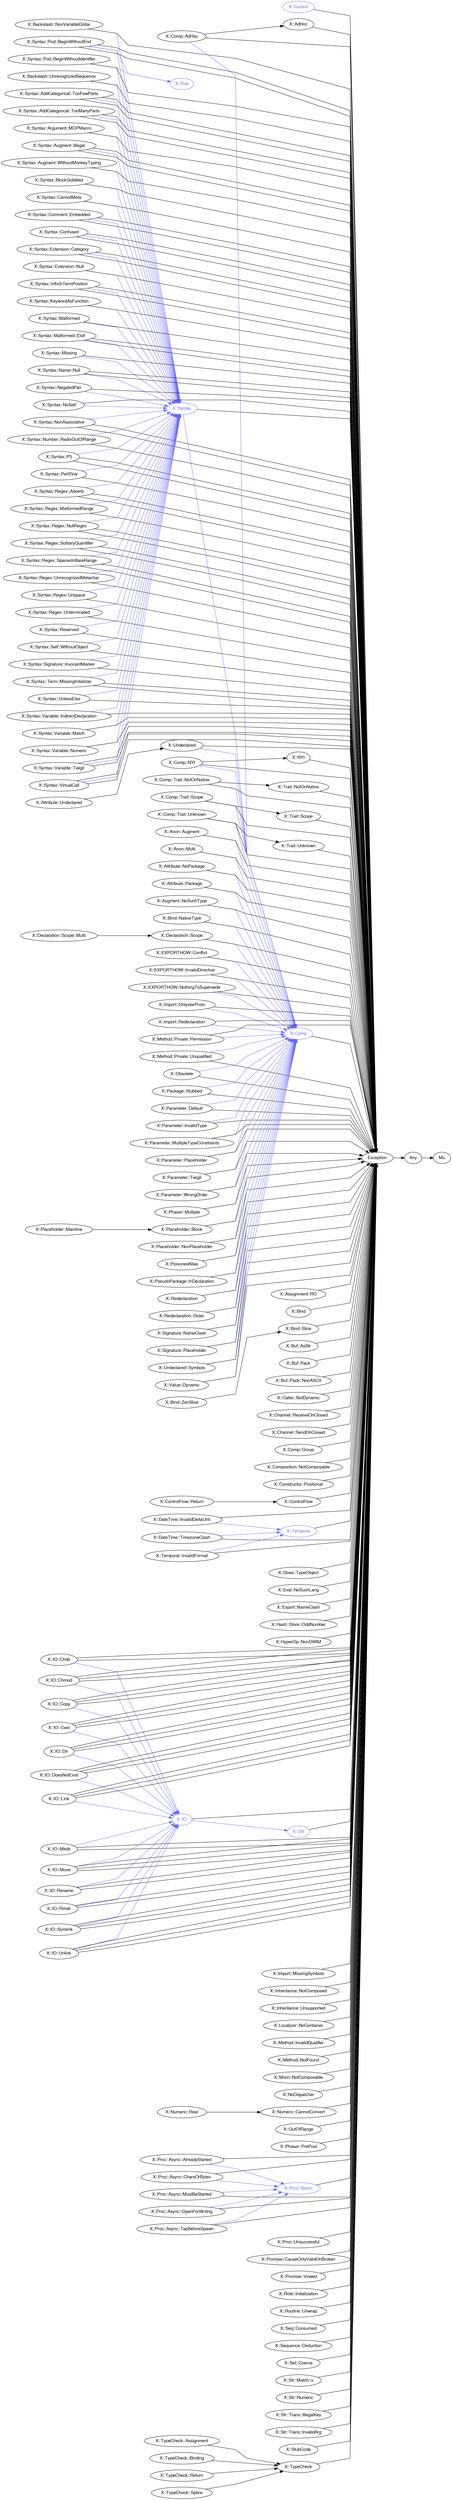 digraph "perl6-type-graph" {
    rankdir=LR;
    splines=polyline;
    overlap=false; 
    // Types
    "X::Control" [color="#6666FF", fontcolor="#6666FF", href="/type/X::Control", fontname="FreeSans"];
    "X::AdHoc" [color="#000000", fontcolor="#000000", href="/type/X::AdHoc", fontname="FreeSans"];
    "X::Comp" [color="#6666FF", fontcolor="#6666FF", href="/type/X::Comp", fontname="FreeSans"];
    "X::Anon::Augment" [color="#000000", fontcolor="#000000", href="/type/X::Anon::Augment", fontname="FreeSans"];
    "X::Anon::Multi" [color="#000000", fontcolor="#000000", href="/type/X::Anon::Multi", fontname="FreeSans"];
    "X::Assignment::RO" [color="#000000", fontcolor="#000000", href="/type/X::Assignment::RO", fontname="FreeSans"];
    "X::Attribute::NoPackage" [color="#000000", fontcolor="#000000", href="/type/X::Attribute::NoPackage", fontname="FreeSans"];
    "X::Attribute::Package" [color="#000000", fontcolor="#000000", href="/type/X::Attribute::Package", fontname="FreeSans"];
    "X::Undeclared" [color="#000000", fontcolor="#000000", href="/type/X::Undeclared", fontname="FreeSans"];
    "X::Attribute::Undeclared" [color="#000000", fontcolor="#000000", href="/type/X::Attribute::Undeclared", fontname="FreeSans"];
    "X::Augment::NoSuchType" [color="#000000", fontcolor="#000000", href="/type/X::Augment::NoSuchType", fontname="FreeSans"];
    "X::Syntax" [color="#6666FF", fontcolor="#6666FF", href="/type/X::Syntax", fontname="FreeSans"];
    "X::Backslash::NonVariableDollar" [color="#000000", fontcolor="#000000", href="/type/X::Backslash::NonVariableDollar", fontname="FreeSans"];
    "X::Backslash::UnrecognizedSequence" [color="#000000", fontcolor="#000000", href="/type/X::Backslash::UnrecognizedSequence", fontname="FreeSans"];
    "X::Bind" [color="#000000", fontcolor="#000000", href="/type/X::Bind", fontname="FreeSans"];
    "X::Bind::NativeType" [color="#000000", fontcolor="#000000", href="/type/X::Bind::NativeType", fontname="FreeSans"];
    "X::Bind::Slice" [color="#000000", fontcolor="#000000", href="/type/X::Bind::Slice", fontname="FreeSans"];
    "X::Bind::ZenSlice" [color="#000000", fontcolor="#000000", href="/type/X::Bind::ZenSlice", fontname="FreeSans"];
    "X::Buf::AsStr" [color="#000000", fontcolor="#000000", href="/type/X::Buf::AsStr", fontname="FreeSans"];
    "X::Buf::Pack" [color="#000000", fontcolor="#000000", href="/type/X::Buf::Pack", fontname="FreeSans"];
    "X::Buf::Pack::NonASCII" [color="#000000", fontcolor="#000000", href="/type/X::Buf::Pack::NonASCII", fontname="FreeSans"];
    "X::Caller::NotDynamic" [color="#000000", fontcolor="#000000", href="/type/X::Caller::NotDynamic", fontname="FreeSans"];
    "X::Channel::ReceiveOnClosed" [color="#000000", fontcolor="#000000", href="/type/X::Channel::ReceiveOnClosed", fontname="FreeSans"];
    "X::Channel::SendOnClosed" [color="#000000", fontcolor="#000000", href="/type/X::Channel::SendOnClosed", fontname="FreeSans"];
    "X::Comp::AdHoc" [color="#000000", fontcolor="#000000", href="/type/X::Comp::AdHoc", fontname="FreeSans"];
    "X::Comp::Group" [color="#000000", fontcolor="#000000", href="/type/X::Comp::Group", fontname="FreeSans"];
    "X::NYI" [color="#000000", fontcolor="#000000", href="/type/X::NYI", fontname="FreeSans"];
    "X::Comp::NYI" [color="#000000", fontcolor="#000000", href="/type/X::Comp::NYI", fontname="FreeSans"];
    "X::Trait::NotOnNative" [color="#000000", fontcolor="#000000", href="/type/X::Trait::NotOnNative", fontname="FreeSans"];
    "X::Comp::Trait::NotOnNative" [color="#000000", fontcolor="#000000", href="/type/X::Comp::Trait::NotOnNative", fontname="FreeSans"];
    "X::Trait::Scope" [color="#000000", fontcolor="#000000", href="/type/X::Trait::Scope", fontname="FreeSans"];
    "X::Comp::Trait::Scope" [color="#000000", fontcolor="#000000", href="/type/X::Comp::Trait::Scope", fontname="FreeSans"];
    "X::Trait::Unknown" [color="#000000", fontcolor="#000000", href="/type/X::Trait::Unknown", fontname="FreeSans"];
    "X::Comp::Trait::Unknown" [color="#000000", fontcolor="#000000", href="/type/X::Comp::Trait::Unknown", fontname="FreeSans"];
    "X::Composition::NotComposable" [color="#000000", fontcolor="#000000", href="/type/X::Composition::NotComposable", fontname="FreeSans"];
    "X::Constructor::Positional" [color="#000000", fontcolor="#000000", href="/type/X::Constructor::Positional", fontname="FreeSans"];
    "X::ControlFlow" [color="#000000", fontcolor="#000000", href="/type/X::ControlFlow", fontname="FreeSans"];
    "X::ControlFlow::Return" [color="#000000", fontcolor="#000000", href="/type/X::ControlFlow::Return", fontname="FreeSans"];
    "X::Temporal" [color="#6666FF", fontcolor="#6666FF", href="/type/X::Temporal", fontname="FreeSans"];
    "X::DateTime::InvalidDeltaUnit" [color="#000000", fontcolor="#000000", href="/type/X::DateTime::InvalidDeltaUnit", fontname="FreeSans"];
    "X::DateTime::TimezoneClash" [color="#000000", fontcolor="#000000", href="/type/X::DateTime::TimezoneClash", fontname="FreeSans"];
    "X::Declaration::Scope" [color="#000000", fontcolor="#000000", href="/type/X::Declaration::Scope", fontname="FreeSans"];
    "X::Declaration::Scope::Multi" [color="#000000", fontcolor="#000000", href="/type/X::Declaration::Scope::Multi", fontname="FreeSans"];
    "X::Does::TypeObject" [color="#000000", fontcolor="#000000", href="/type/X::Does::TypeObject", fontname="FreeSans"];
    "X::EXPORTHOW::Conflict" [color="#000000", fontcolor="#000000", href="/type/X::EXPORTHOW::Conflict", fontname="FreeSans"];
    "X::EXPORTHOW::InvalidDirective" [color="#000000", fontcolor="#000000", href="/type/X::EXPORTHOW::InvalidDirective", fontname="FreeSans"];
    "X::EXPORTHOW::NothingToSupersede" [color="#000000", fontcolor="#000000", href="/type/X::EXPORTHOW::NothingToSupersede", fontname="FreeSans"];
    "X::Eval::NoSuchLang" [color="#000000", fontcolor="#000000", href="/type/X::Eval::NoSuchLang", fontname="FreeSans"];
    "X::Export::NameClash" [color="#000000", fontcolor="#000000", href="/type/X::Export::NameClash", fontname="FreeSans"];
    "X::Hash::Store::OddNumber" [color="#000000", fontcolor="#000000", href="/type/X::Hash::Store::OddNumber", fontname="FreeSans"];
    "X::HyperOp::NonDWIM" [color="#000000", fontcolor="#000000", href="/type/X::HyperOp::NonDWIM", fontname="FreeSans"];
    "X::OS" [color="#6666FF", fontcolor="#6666FF", href="/type/X::OS", fontname="FreeSans"];
    "X::IO" [color="#6666FF", fontcolor="#6666FF", href="/type/X::IO", fontname="FreeSans"];
    "X::IO::Chdir" [color="#000000", fontcolor="#000000", href="/type/X::IO::Chdir", fontname="FreeSans"];
    "X::IO::Chmod" [color="#000000", fontcolor="#000000", href="/type/X::IO::Chmod", fontname="FreeSans"];
    "X::IO::Copy" [color="#000000", fontcolor="#000000", href="/type/X::IO::Copy", fontname="FreeSans"];
    "X::IO::Cwd" [color="#000000", fontcolor="#000000", href="/type/X::IO::Cwd", fontname="FreeSans"];
    "X::IO::Dir" [color="#000000", fontcolor="#000000", href="/type/X::IO::Dir", fontname="FreeSans"];
    "X::IO::DoesNotExist" [color="#000000", fontcolor="#000000", href="/type/X::IO::DoesNotExist", fontname="FreeSans"];
    "X::IO::Link" [color="#000000", fontcolor="#000000", href="/type/X::IO::Link", fontname="FreeSans"];
    "X::IO::Mkdir" [color="#000000", fontcolor="#000000", href="/type/X::IO::Mkdir", fontname="FreeSans"];
    "X::IO::Move" [color="#000000", fontcolor="#000000", href="/type/X::IO::Move", fontname="FreeSans"];
    "X::IO::Rename" [color="#000000", fontcolor="#000000", href="/type/X::IO::Rename", fontname="FreeSans"];
    "X::IO::Rmdir" [color="#000000", fontcolor="#000000", href="/type/X::IO::Rmdir", fontname="FreeSans"];
    "X::IO::Symlink" [color="#000000", fontcolor="#000000", href="/type/X::IO::Symlink", fontname="FreeSans"];
    "X::IO::Unlink" [color="#000000", fontcolor="#000000", href="/type/X::IO::Unlink", fontname="FreeSans"];
    "X::Import::MissingSymbols" [color="#000000", fontcolor="#000000", href="/type/X::Import::MissingSymbols", fontname="FreeSans"];
    "X::Import::OnlystarProto" [color="#000000", fontcolor="#000000", href="/type/X::Import::OnlystarProto", fontname="FreeSans"];
    "X::Import::Redeclaration" [color="#000000", fontcolor="#000000", href="/type/X::Import::Redeclaration", fontname="FreeSans"];
    "X::Inheritance::NotComposed" [color="#000000", fontcolor="#000000", href="/type/X::Inheritance::NotComposed", fontname="FreeSans"];
    "X::Inheritance::Unsupported" [color="#000000", fontcolor="#000000", href="/type/X::Inheritance::Unsupported", fontname="FreeSans"];
    "X::Localizer::NoContainer" [color="#000000", fontcolor="#000000", href="/type/X::Localizer::NoContainer", fontname="FreeSans"];
    "X::Method::InvalidQualifier" [color="#000000", fontcolor="#000000", href="/type/X::Method::InvalidQualifier", fontname="FreeSans"];
    "X::Method::NotFound" [color="#000000", fontcolor="#000000", href="/type/X::Method::NotFound", fontname="FreeSans"];
    "X::Method::Private::Permission" [color="#000000", fontcolor="#000000", href="/type/X::Method::Private::Permission", fontname="FreeSans"];
    "X::Method::Private::Unqualified" [color="#000000", fontcolor="#000000", href="/type/X::Method::Private::Unqualified", fontname="FreeSans"];
    "X::Mixin::NotComposable" [color="#000000", fontcolor="#000000", href="/type/X::Mixin::NotComposable", fontname="FreeSans"];
    "X::NoDispatcher" [color="#000000", fontcolor="#000000", href="/type/X::NoDispatcher", fontname="FreeSans"];
    "X::Numeric::CannotConvert" [color="#000000", fontcolor="#000000", href="/type/X::Numeric::CannotConvert", fontname="FreeSans"];
    "X::Numeric::Real" [color="#000000", fontcolor="#000000", href="/type/X::Numeric::Real", fontname="FreeSans"];
    "X::Obsolete" [color="#000000", fontcolor="#000000", href="/type/X::Obsolete", fontname="FreeSans"];
    "X::OutOfRange" [color="#000000", fontcolor="#000000", href="/type/X::OutOfRange", fontname="FreeSans"];
    "X::Package::Stubbed" [color="#000000", fontcolor="#000000", href="/type/X::Package::Stubbed", fontname="FreeSans"];
    "X::Parameter::Default" [color="#000000", fontcolor="#000000", href="/type/X::Parameter::Default", fontname="FreeSans"];
    "X::Parameter::InvalidType" [color="#000000", fontcolor="#000000", href="/type/X::Parameter::InvalidType", fontname="FreeSans"];
    "X::Parameter::MultipleTypeConstraints" [color="#000000", fontcolor="#000000", href="/type/X::Parameter::MultipleTypeConstraints", fontname="FreeSans"];
    "X::Parameter::Placeholder" [color="#000000", fontcolor="#000000", href="/type/X::Parameter::Placeholder", fontname="FreeSans"];
    "X::Parameter::Twigil" [color="#000000", fontcolor="#000000", href="/type/X::Parameter::Twigil", fontname="FreeSans"];
    "X::Parameter::WrongOrder" [color="#000000", fontcolor="#000000", href="/type/X::Parameter::WrongOrder", fontname="FreeSans"];
    "X::Phaser::Multiple" [color="#000000", fontcolor="#000000", href="/type/X::Phaser::Multiple", fontname="FreeSans"];
    "X::Phaser::PrePost" [color="#000000", fontcolor="#000000", href="/type/X::Phaser::PrePost", fontname="FreeSans"];
    "X::Placeholder::Block" [color="#000000", fontcolor="#000000", href="/type/X::Placeholder::Block", fontname="FreeSans"];
    "X::Placeholder::Mainline" [color="#000000", fontcolor="#000000", href="/type/X::Placeholder::Mainline", fontname="FreeSans"];
    "X::Placeholder::NonPlaceholder" [color="#000000", fontcolor="#000000", href="/type/X::Placeholder::NonPlaceholder", fontname="FreeSans"];
    "X::Pod" [color="#6666FF", fontcolor="#6666FF", href="/type/X::Pod", fontname="FreeSans"];
    "X::PoisonedAlias" [color="#000000", fontcolor="#000000", href="/type/X::PoisonedAlias", fontname="FreeSans"];
    "X::Proc::Async" [color="#6666FF", fontcolor="#6666FF", href="/type/X::Proc::Async", fontname="FreeSans"];
    "X::Proc::Async::AlreadyStarted" [color="#000000", fontcolor="#000000", href="/type/X::Proc::Async::AlreadyStarted", fontname="FreeSans"];
    "X::Proc::Async::CharsOrBytes" [color="#000000", fontcolor="#000000", href="/type/X::Proc::Async::CharsOrBytes", fontname="FreeSans"];
    "X::Proc::Async::MustBeStarted" [color="#000000", fontcolor="#000000", href="/type/X::Proc::Async::MustBeStarted", fontname="FreeSans"];
    "X::Proc::Async::OpenForWriting" [color="#000000", fontcolor="#000000", href="/type/X::Proc::Async::OpenForWriting", fontname="FreeSans"];
    "X::Proc::Async::TapBeforeSpawn" [color="#000000", fontcolor="#000000", href="/type/X::Proc::Async::TapBeforeSpawn", fontname="FreeSans"];
    "X::Proc::Unsuccessful" [color="#000000", fontcolor="#000000", href="/type/X::Proc::Unsuccessful", fontname="FreeSans"];
    "X::Promise::CauseOnlyValidOnBroken" [color="#000000", fontcolor="#000000", href="/type/X::Promise::CauseOnlyValidOnBroken", fontname="FreeSans"];
    "X::Promise::Vowed" [color="#000000", fontcolor="#000000", href="/type/X::Promise::Vowed", fontname="FreeSans"];
    "X::PseudoPackage::InDeclaration" [color="#000000", fontcolor="#000000", href="/type/X::PseudoPackage::InDeclaration", fontname="FreeSans"];
    "X::Redeclaration" [color="#000000", fontcolor="#000000", href="/type/X::Redeclaration", fontname="FreeSans"];
    "X::Redeclaration::Outer" [color="#000000", fontcolor="#000000", href="/type/X::Redeclaration::Outer", fontname="FreeSans"];
    "X::Role::Initialization" [color="#000000", fontcolor="#000000", href="/type/X::Role::Initialization", fontname="FreeSans"];
    "X::Routine::Unwrap" [color="#000000", fontcolor="#000000", href="/type/X::Routine::Unwrap", fontname="FreeSans"];
    "X::Seq::Consumed" [color="#000000", fontcolor="#000000", href="/type/X::Seq::Consumed", fontname="FreeSans"];
    "X::Sequence::Deduction" [color="#000000", fontcolor="#000000", href="/type/X::Sequence::Deduction", fontname="FreeSans"];
    "X::Set::Coerce" [color="#000000", fontcolor="#000000", href="/type/X::Set::Coerce", fontname="FreeSans"];
    "X::Signature::NameClash" [color="#000000", fontcolor="#000000", href="/type/X::Signature::NameClash", fontname="FreeSans"];
    "X::Signature::Placeholder" [color="#000000", fontcolor="#000000", href="/type/X::Signature::Placeholder", fontname="FreeSans"];
    "X::Str::Match::x" [color="#000000", fontcolor="#000000", href="/type/X::Str::Match::x", fontname="FreeSans"];
    "X::Str::Numeric" [color="#000000", fontcolor="#000000", href="/type/X::Str::Numeric", fontname="FreeSans"];
    "X::Str::Trans::IllegalKey" [color="#000000", fontcolor="#000000", href="/type/X::Str::Trans::IllegalKey", fontname="FreeSans"];
    "X::Str::Trans::InvalidArg" [color="#000000", fontcolor="#000000", href="/type/X::Str::Trans::InvalidArg", fontname="FreeSans"];
    "X::StubCode" [color="#000000", fontcolor="#000000", href="/type/X::StubCode", fontname="FreeSans"];
    "X::Syntax::AddCategorical::TooFewParts" [color="#000000", fontcolor="#000000", href="/type/X::Syntax::AddCategorical::TooFewParts", fontname="FreeSans"];
    "X::Syntax::AddCategorical::TooManyParts" [color="#000000", fontcolor="#000000", href="/type/X::Syntax::AddCategorical::TooManyParts", fontname="FreeSans"];
    "X::Syntax::Argument::MOPMacro" [color="#000000", fontcolor="#000000", href="/type/X::Syntax::Argument::MOPMacro", fontname="FreeSans"];
    "X::Syntax::Augment::Illegal" [color="#000000", fontcolor="#000000", href="/type/X::Syntax::Augment::Illegal", fontname="FreeSans"];
    "X::Syntax::Augment::WithoutMonkeyTyping" [color="#000000", fontcolor="#000000", href="/type/X::Syntax::Augment::WithoutMonkeyTyping", fontname="FreeSans"];
    "X::Syntax::BlockGobbled" [color="#000000", fontcolor="#000000", href="/type/X::Syntax::BlockGobbled", fontname="FreeSans"];
    "X::Syntax::CannotMeta" [color="#000000", fontcolor="#000000", href="/type/X::Syntax::CannotMeta", fontname="FreeSans"];
    "X::Syntax::Comment::Embedded" [color="#000000", fontcolor="#000000", href="/type/X::Syntax::Comment::Embedded", fontname="FreeSans"];
    "X::Syntax::Confused" [color="#000000", fontcolor="#000000", href="/type/X::Syntax::Confused", fontname="FreeSans"];
    "X::Syntax::Extension::Category" [color="#000000", fontcolor="#000000", href="/type/X::Syntax::Extension::Category", fontname="FreeSans"];
    "X::Syntax::Extension::Null" [color="#000000", fontcolor="#000000", href="/type/X::Syntax::Extension::Null", fontname="FreeSans"];
    "X::Syntax::InfixInTermPosition" [color="#000000", fontcolor="#000000", href="/type/X::Syntax::InfixInTermPosition", fontname="FreeSans"];
    "X::Syntax::KeywordAsFunction" [color="#000000", fontcolor="#000000", href="/type/X::Syntax::KeywordAsFunction", fontname="FreeSans"];
    "X::Syntax::Malformed" [color="#000000", fontcolor="#000000", href="/type/X::Syntax::Malformed", fontname="FreeSans"];
    "X::Syntax::Malformed::Elsif" [color="#000000", fontcolor="#000000", href="/type/X::Syntax::Malformed::Elsif", fontname="FreeSans"];
    "X::Syntax::Missing" [color="#000000", fontcolor="#000000", href="/type/X::Syntax::Missing", fontname="FreeSans"];
    "X::Syntax::Name::Null" [color="#000000", fontcolor="#000000", href="/type/X::Syntax::Name::Null", fontname="FreeSans"];
    "X::Syntax::NegatedPair" [color="#000000", fontcolor="#000000", href="/type/X::Syntax::NegatedPair", fontname="FreeSans"];
    "X::Syntax::NoSelf" [color="#000000", fontcolor="#000000", href="/type/X::Syntax::NoSelf", fontname="FreeSans"];
    "X::Syntax::NonAssociative" [color="#000000", fontcolor="#000000", href="/type/X::Syntax::NonAssociative", fontname="FreeSans"];
    "X::Syntax::Number::RadixOutOfRange" [color="#000000", fontcolor="#000000", href="/type/X::Syntax::Number::RadixOutOfRange", fontname="FreeSans"];
    "X::Syntax::P5" [color="#000000", fontcolor="#000000", href="/type/X::Syntax::P5", fontname="FreeSans"];
    "X::Syntax::Perl5Var" [color="#000000", fontcolor="#000000", href="/type/X::Syntax::Perl5Var", fontname="FreeSans"];
    "X::Syntax::Pod::BeginWithoutEnd" [color="#000000", fontcolor="#000000", href="/type/X::Syntax::Pod::BeginWithoutEnd", fontname="FreeSans"];
    "X::Syntax::Pod::BeginWithoutIdentifier" [color="#000000", fontcolor="#000000", href="/type/X::Syntax::Pod::BeginWithoutIdentifier", fontname="FreeSans"];
    "X::Syntax::Regex::Adverb" [color="#000000", fontcolor="#000000", href="/type/X::Syntax::Regex::Adverb", fontname="FreeSans"];
    "X::Syntax::Regex::MalformedRange" [color="#000000", fontcolor="#000000", href="/type/X::Syntax::Regex::MalformedRange", fontname="FreeSans"];
    "X::Syntax::Regex::NullRegex" [color="#000000", fontcolor="#000000", href="/type/X::Syntax::Regex::NullRegex", fontname="FreeSans"];
    "X::Syntax::Regex::SolitaryQuantifier" [color="#000000", fontcolor="#000000", href="/type/X::Syntax::Regex::SolitaryQuantifier", fontname="FreeSans"];
    "X::Syntax::Regex::SpacesInBareRange" [color="#000000", fontcolor="#000000", href="/type/X::Syntax::Regex::SpacesInBareRange", fontname="FreeSans"];
    "X::Syntax::Regex::UnrecognizedMetachar" [color="#000000", fontcolor="#000000", href="/type/X::Syntax::Regex::UnrecognizedMetachar", fontname="FreeSans"];
    "X::Syntax::Regex::Unspace" [color="#000000", fontcolor="#000000", href="/type/X::Syntax::Regex::Unspace", fontname="FreeSans"];
    "X::Syntax::Regex::Unterminated" [color="#000000", fontcolor="#000000", href="/type/X::Syntax::Regex::Unterminated", fontname="FreeSans"];
    "X::Syntax::Reserved" [color="#000000", fontcolor="#000000", href="/type/X::Syntax::Reserved", fontname="FreeSans"];
    "X::Syntax::Self::WithoutObject" [color="#000000", fontcolor="#000000", href="/type/X::Syntax::Self::WithoutObject", fontname="FreeSans"];
    "X::Syntax::Signature::InvocantMarker" [color="#000000", fontcolor="#000000", href="/type/X::Syntax::Signature::InvocantMarker", fontname="FreeSans"];
    "X::Syntax::Term::MissingInitializer" [color="#000000", fontcolor="#000000", href="/type/X::Syntax::Term::MissingInitializer", fontname="FreeSans"];
    "X::Syntax::UnlessElse" [color="#000000", fontcolor="#000000", href="/type/X::Syntax::UnlessElse", fontname="FreeSans"];
    "X::Syntax::Variable::IndirectDeclaration" [color="#000000", fontcolor="#000000", href="/type/X::Syntax::Variable::IndirectDeclaration", fontname="FreeSans"];
    "X::Syntax::Variable::Match" [color="#000000", fontcolor="#000000", href="/type/X::Syntax::Variable::Match", fontname="FreeSans"];
    "X::Syntax::Variable::Numeric" [color="#000000", fontcolor="#000000", href="/type/X::Syntax::Variable::Numeric", fontname="FreeSans"];
    "X::Syntax::Variable::Twigil" [color="#000000", fontcolor="#000000", href="/type/X::Syntax::Variable::Twigil", fontname="FreeSans"];
    "X::Syntax::VirtualCall" [color="#000000", fontcolor="#000000", href="/type/X::Syntax::VirtualCall", fontname="FreeSans"];
    "X::Temporal::InvalidFormat" [color="#000000", fontcolor="#000000", href="/type/X::Temporal::InvalidFormat", fontname="FreeSans"];
    "X::TypeCheck" [color="#000000", fontcolor="#000000", href="/type/X::TypeCheck", fontname="FreeSans"];
    "X::TypeCheck::Assignment" [color="#000000", fontcolor="#000000", href="/type/X::TypeCheck::Assignment", fontname="FreeSans"];
    "X::TypeCheck::Binding" [color="#000000", fontcolor="#000000", href="/type/X::TypeCheck::Binding", fontname="FreeSans"];
    "X::TypeCheck::Return" [color="#000000", fontcolor="#000000", href="/type/X::TypeCheck::Return", fontname="FreeSans"];
    "X::TypeCheck::Splice" [color="#000000", fontcolor="#000000", href="/type/X::TypeCheck::Splice", fontname="FreeSans"];
    "X::Undeclared::Symbols" [color="#000000", fontcolor="#000000", href="/type/X::Undeclared::Symbols", fontname="FreeSans"];
    "X::Value::Dynamic" [color="#000000", fontcolor="#000000", href="/type/X::Value::Dynamic", fontname="FreeSans"];
    "Exception" [color="#000000", fontcolor="#000000", href="/type/Exception", fontname="FreeSans"];
    "Any" [color="#000000", fontcolor="#000000", href="/type/Any", fontname="FreeSans"];
    "Mu" [color="#000000", fontcolor="#000000", href="/type/Mu", fontname="FreeSans"];

    // Superclasses
    "X::Control" -> "Exception" [color="#000000"];
    "X::AdHoc" -> "Exception" [color="#000000"];
    "X::Comp" -> "Exception" [color="#000000"];
    "X::Anon::Augment" -> "Exception" [color="#000000"];
    "X::Anon::Multi" -> "Exception" [color="#000000"];
    "X::Assignment::RO" -> "Exception" [color="#000000"];
    "X::Attribute::NoPackage" -> "Exception" [color="#000000"];
    "X::Attribute::Package" -> "Exception" [color="#000000"];
    "X::Undeclared" -> "Exception" [color="#000000"];
    "X::Attribute::Undeclared" -> "X::Undeclared" [color="#000000"];
    "X::Augment::NoSuchType" -> "Exception" [color="#000000"];
    "X::Syntax" -> "Exception" [color="#000000"];
    "X::Backslash::NonVariableDollar" -> "Exception" [color="#000000"];
    "X::Backslash::UnrecognizedSequence" -> "Exception" [color="#000000"];
    "X::Bind" -> "Exception" [color="#000000"];
    "X::Bind::NativeType" -> "Exception" [color="#000000"];
    "X::Bind::Slice" -> "Exception" [color="#000000"];
    "X::Bind::ZenSlice" -> "X::Bind::Slice" [color="#000000"];
    "X::Buf::AsStr" -> "Exception" [color="#000000"];
    "X::Buf::Pack" -> "Exception" [color="#000000"];
    "X::Buf::Pack::NonASCII" -> "Exception" [color="#000000"];
    "X::Caller::NotDynamic" -> "Exception" [color="#000000"];
    "X::Channel::ReceiveOnClosed" -> "Exception" [color="#000000"];
    "X::Channel::SendOnClosed" -> "Exception" [color="#000000"];
    "X::Comp::AdHoc" -> "X::AdHoc" [color="#000000"];
    "X::Comp::AdHoc" -> "Exception" [color="#000000"];
    "X::Comp::Group" -> "Exception" [color="#000000"];
    "X::NYI" -> "Exception" [color="#000000"];
    "X::Comp::NYI" -> "X::NYI" [color="#000000"];
    "X::Comp::NYI" -> "Exception" [color="#000000"];
    "X::Trait::NotOnNative" -> "Exception" [color="#000000"];
    "X::Comp::Trait::NotOnNative" -> "X::Trait::NotOnNative" [color="#000000"];
    "X::Comp::Trait::NotOnNative" -> "Exception" [color="#000000"];
    "X::Trait::Scope" -> "Exception" [color="#000000"];
    "X::Comp::Trait::Scope" -> "X::Trait::Scope" [color="#000000"];
    "X::Comp::Trait::Scope" -> "Exception" [color="#000000"];
    "X::Trait::Unknown" -> "Exception" [color="#000000"];
    "X::Comp::Trait::Unknown" -> "X::Trait::Unknown" [color="#000000"];
    "X::Comp::Trait::Unknown" -> "Exception" [color="#000000"];
    "X::Composition::NotComposable" -> "Exception" [color="#000000"];
    "X::Constructor::Positional" -> "Exception" [color="#000000"];
    "X::ControlFlow" -> "Exception" [color="#000000"];
    "X::ControlFlow::Return" -> "X::ControlFlow" [color="#000000"];
    "X::Temporal" -> "Exception" [color="#000000"];
    "X::DateTime::InvalidDeltaUnit" -> "Exception" [color="#000000"];
    "X::DateTime::TimezoneClash" -> "Exception" [color="#000000"];
    "X::Declaration::Scope" -> "Exception" [color="#000000"];
    "X::Declaration::Scope::Multi" -> "X::Declaration::Scope" [color="#000000"];
    "X::Does::TypeObject" -> "Exception" [color="#000000"];
    "X::EXPORTHOW::Conflict" -> "Exception" [color="#000000"];
    "X::EXPORTHOW::InvalidDirective" -> "Exception" [color="#000000"];
    "X::EXPORTHOW::NothingToSupersede" -> "Exception" [color="#000000"];
    "X::Eval::NoSuchLang" -> "Exception" [color="#000000"];
    "X::Export::NameClash" -> "Exception" [color="#000000"];
    "X::Hash::Store::OddNumber" -> "Exception" [color="#000000"];
    "X::HyperOp::NonDWIM" -> "Exception" [color="#000000"];
    "X::OS" -> "Exception" [color="#000000"];
    "X::IO" -> "Exception" [color="#000000"];
    "X::IO::Chdir" -> "Exception" [color="#000000"];
    "X::IO::Chdir" -> "Exception" [color="#000000"];
    "X::IO::Chmod" -> "Exception" [color="#000000"];
    "X::IO::Chmod" -> "Exception" [color="#000000"];
    "X::IO::Chmod" -> "Exception" [color="#000000"];
    "X::IO::Copy" -> "Exception" [color="#000000"];
    "X::IO::Copy" -> "Exception" [color="#000000"];
    "X::IO::Copy" -> "Exception" [color="#000000"];
    "X::IO::Cwd" -> "Exception" [color="#000000"];
    "X::IO::Cwd" -> "Exception" [color="#000000"];
    "X::IO::Cwd" -> "Exception" [color="#000000"];
    "X::IO::Dir" -> "Exception" [color="#000000"];
    "X::IO::Dir" -> "Exception" [color="#000000"];
    "X::IO::Dir" -> "Exception" [color="#000000"];
    "X::IO::DoesNotExist" -> "Exception" [color="#000000"];
    "X::IO::DoesNotExist" -> "Exception" [color="#000000"];
    "X::IO::DoesNotExist" -> "Exception" [color="#000000"];
    "X::IO::Link" -> "Exception" [color="#000000"];
    "X::IO::Link" -> "Exception" [color="#000000"];
    "X::IO::Link" -> "Exception" [color="#000000"];
    "X::IO::Mkdir" -> "Exception" [color="#000000"];
    "X::IO::Mkdir" -> "Exception" [color="#000000"];
    "X::IO::Move" -> "Exception" [color="#000000"];
    "X::IO::Move" -> "Exception" [color="#000000"];
    "X::IO::Move" -> "Exception" [color="#000000"];
    "X::IO::Rename" -> "Exception" [color="#000000"];
    "X::IO::Rename" -> "Exception" [color="#000000"];
    "X::IO::Rmdir" -> "Exception" [color="#000000"];
    "X::IO::Rmdir" -> "Exception" [color="#000000"];
    "X::IO::Symlink" -> "Exception" [color="#000000"];
    "X::IO::Symlink" -> "Exception" [color="#000000"];
    "X::IO::Symlink" -> "Exception" [color="#000000"];
    "X::IO::Unlink" -> "Exception" [color="#000000"];
    "X::IO::Unlink" -> "Exception" [color="#000000"];
    "X::IO::Unlink" -> "Exception" [color="#000000"];
    "X::Import::MissingSymbols" -> "Exception" [color="#000000"];
    "X::Import::OnlystarProto" -> "Exception" [color="#000000"];
    "X::Import::Redeclaration" -> "Exception" [color="#000000"];
    "X::Inheritance::NotComposed" -> "Exception" [color="#000000"];
    "X::Inheritance::Unsupported" -> "Exception" [color="#000000"];
    "X::Localizer::NoContainer" -> "Exception" [color="#000000"];
    "X::Method::InvalidQualifier" -> "Exception" [color="#000000"];
    "X::Method::NotFound" -> "Exception" [color="#000000"];
    "X::Method::Private::Permission" -> "Exception" [color="#000000"];
    "X::Method::Private::Unqualified" -> "Exception" [color="#000000"];
    "X::Mixin::NotComposable" -> "Exception" [color="#000000"];
    "X::NoDispatcher" -> "Exception" [color="#000000"];
    "X::Numeric::CannotConvert" -> "Exception" [color="#000000"];
    "X::Numeric::Real" -> "X::Numeric::CannotConvert" [color="#000000"];
    "X::Obsolete" -> "Exception" [color="#000000"];
    "X::OutOfRange" -> "Exception" [color="#000000"];
    "X::Package::Stubbed" -> "Exception" [color="#000000"];
    "X::Parameter::Default" -> "Exception" [color="#000000"];
    "X::Parameter::InvalidType" -> "Exception" [color="#000000"];
    "X::Parameter::MultipleTypeConstraints" -> "Exception" [color="#000000"];
    "X::Parameter::Placeholder" -> "Exception" [color="#000000"];
    "X::Parameter::Twigil" -> "Exception" [color="#000000"];
    "X::Parameter::WrongOrder" -> "Exception" [color="#000000"];
    "X::Phaser::Multiple" -> "Exception" [color="#000000"];
    "X::Phaser::PrePost" -> "Exception" [color="#000000"];
    "X::Placeholder::Block" -> "Exception" [color="#000000"];
    "X::Placeholder::Mainline" -> "X::Placeholder::Block" [color="#000000"];
    "X::Placeholder::NonPlaceholder" -> "Exception" [color="#000000"];
    "X::PoisonedAlias" -> "Exception" [color="#000000"];
    "X::Proc::Async" -> "Exception" [color="#000000"];
    "X::Proc::Async::AlreadyStarted" -> "Exception" [color="#000000"];
    "X::Proc::Async::CharsOrBytes" -> "Exception" [color="#000000"];
    "X::Proc::Async::MustBeStarted" -> "Exception" [color="#000000"];
    "X::Proc::Async::OpenForWriting" -> "Exception" [color="#000000"];
    "X::Proc::Async::TapBeforeSpawn" -> "Exception" [color="#000000"];
    "X::Proc::Unsuccessful" -> "Exception" [color="#000000"];
    "X::Promise::CauseOnlyValidOnBroken" -> "Exception" [color="#000000"];
    "X::Promise::Vowed" -> "Exception" [color="#000000"];
    "X::PseudoPackage::InDeclaration" -> "Exception" [color="#000000"];
    "X::Redeclaration" -> "Exception" [color="#000000"];
    "X::Redeclaration::Outer" -> "Exception" [color="#000000"];
    "X::Role::Initialization" -> "Exception" [color="#000000"];
    "X::Routine::Unwrap" -> "Exception" [color="#000000"];
    "X::Seq::Consumed" -> "Exception" [color="#000000"];
    "X::Sequence::Deduction" -> "Exception" [color="#000000"];
    "X::Set::Coerce" -> "Exception" [color="#000000"];
    "X::Signature::NameClash" -> "Exception" [color="#000000"];
    "X::Signature::Placeholder" -> "Exception" [color="#000000"];
    "X::Str::Match::x" -> "Exception" [color="#000000"];
    "X::Str::Numeric" -> "Exception" [color="#000000"];
    "X::Str::Trans::IllegalKey" -> "Exception" [color="#000000"];
    "X::Str::Trans::InvalidArg" -> "Exception" [color="#000000"];
    "X::StubCode" -> "Exception" [color="#000000"];
    "X::Syntax::AddCategorical::TooFewParts" -> "Exception" [color="#000000"];
    "X::Syntax::AddCategorical::TooFewParts" -> "Exception" [color="#000000"];
    "X::Syntax::AddCategorical::TooManyParts" -> "Exception" [color="#000000"];
    "X::Syntax::AddCategorical::TooManyParts" -> "Exception" [color="#000000"];
    "X::Syntax::Argument::MOPMacro" -> "Exception" [color="#000000"];
    "X::Syntax::Augment::Illegal" -> "Exception" [color="#000000"];
    "X::Syntax::Augment::Illegal" -> "Exception" [color="#000000"];
    "X::Syntax::Augment::WithoutMonkeyTyping" -> "Exception" [color="#000000"];
    "X::Syntax::BlockGobbled" -> "Exception" [color="#000000"];
    "X::Syntax::CannotMeta" -> "Exception" [color="#000000"];
    "X::Syntax::Comment::Embedded" -> "Exception" [color="#000000"];
    "X::Syntax::Comment::Embedded" -> "Exception" [color="#000000"];
    "X::Syntax::Confused" -> "Exception" [color="#000000"];
    "X::Syntax::Confused" -> "Exception" [color="#000000"];
    "X::Syntax::Extension::Category" -> "Exception" [color="#000000"];
    "X::Syntax::Extension::Category" -> "Exception" [color="#000000"];
    "X::Syntax::Extension::Null" -> "Exception" [color="#000000"];
    "X::Syntax::InfixInTermPosition" -> "Exception" [color="#000000"];
    "X::Syntax::InfixInTermPosition" -> "Exception" [color="#000000"];
    "X::Syntax::KeywordAsFunction" -> "Exception" [color="#000000"];
    "X::Syntax::Malformed" -> "Exception" [color="#000000"];
    "X::Syntax::Malformed::Elsif" -> "Exception" [color="#000000"];
    "X::Syntax::Malformed::Elsif" -> "Exception" [color="#000000"];
    "X::Syntax::Missing" -> "Exception" [color="#000000"];
    "X::Syntax::Name::Null" -> "Exception" [color="#000000"];
    "X::Syntax::Name::Null" -> "Exception" [color="#000000"];
    "X::Syntax::NegatedPair" -> "Exception" [color="#000000"];
    "X::Syntax::NoSelf" -> "Exception" [color="#000000"];
    "X::Syntax::NonAssociative" -> "Exception" [color="#000000"];
    "X::Syntax::NonAssociative" -> "Exception" [color="#000000"];
    "X::Syntax::Number::RadixOutOfRange" -> "Exception" [color="#000000"];
    "X::Syntax::P5" -> "Exception" [color="#000000"];
    "X::Syntax::P5" -> "Exception" [color="#000000"];
    "X::Syntax::Perl5Var" -> "Exception" [color="#000000"];
    "X::Syntax::Pod::BeginWithoutEnd" -> "Exception" [color="#000000"];
    "X::Syntax::Pod::BeginWithoutEnd" -> "Exception" [color="#000000"];
    "X::Syntax::Pod::BeginWithoutIdentifier" -> "Exception" [color="#000000"];
    "X::Syntax::Regex::Adverb" -> "Exception" [color="#000000"];
    "X::Syntax::Regex::Adverb" -> "Exception" [color="#000000"];
    "X::Syntax::Regex::MalformedRange" -> "Exception" [color="#000000"];
    "X::Syntax::Regex::NullRegex" -> "Exception" [color="#000000"];
    "X::Syntax::Regex::NullRegex" -> "Exception" [color="#000000"];
    "X::Syntax::Regex::SolitaryQuantifier" -> "Exception" [color="#000000"];
    "X::Syntax::Regex::SolitaryQuantifier" -> "Exception" [color="#000000"];
    "X::Syntax::Regex::SpacesInBareRange" -> "Exception" [color="#000000"];
    "X::Syntax::Regex::SpacesInBareRange" -> "Exception" [color="#000000"];
    "X::Syntax::Regex::UnrecognizedMetachar" -> "Exception" [color="#000000"];
    "X::Syntax::Regex::Unspace" -> "Exception" [color="#000000"];
    "X::Syntax::Regex::Unterminated" -> "Exception" [color="#000000"];
    "X::Syntax::Reserved" -> "Exception" [color="#000000"];
    "X::Syntax::Self::WithoutObject" -> "Exception" [color="#000000"];
    "X::Syntax::Signature::InvocantMarker" -> "Exception" [color="#000000"];
    "X::Syntax::Term::MissingInitializer" -> "Exception" [color="#000000"];
    "X::Syntax::Term::MissingInitializer" -> "Exception" [color="#000000"];
    "X::Syntax::UnlessElse" -> "Exception" [color="#000000"];
    "X::Syntax::Variable::IndirectDeclaration" -> "Exception" [color="#000000"];
    "X::Syntax::Variable::Match" -> "Exception" [color="#000000"];
    "X::Syntax::Variable::Numeric" -> "Exception" [color="#000000"];
    "X::Syntax::Variable::Twigil" -> "Exception" [color="#000000"];
    "X::Syntax::Variable::Twigil" -> "Exception" [color="#000000"];
    "X::Syntax::VirtualCall" -> "Exception" [color="#000000"];
    "X::Syntax::VirtualCall" -> "Exception" [color="#000000"];
    "X::Temporal::InvalidFormat" -> "Exception" [color="#000000"];
    "X::TypeCheck" -> "Exception" [color="#000000"];
    "X::TypeCheck::Assignment" -> "X::TypeCheck" [color="#000000"];
    "X::TypeCheck::Binding" -> "X::TypeCheck" [color="#000000"];
    "X::TypeCheck::Return" -> "X::TypeCheck" [color="#000000"];
    "X::TypeCheck::Splice" -> "X::TypeCheck" [color="#000000"];
    "X::Undeclared::Symbols" -> "Exception" [color="#000000"];
    "X::Value::Dynamic" -> "Exception" [color="#000000"];
    "Exception" -> "Any" [color="#000000"];
    "Any" -> "Mu" [color="#000000"];

    // Roles
    "X::Anon::Augment" -> "X::Comp" [color="#6666FF"];
    "X::Anon::Multi" -> "X::Comp" [color="#6666FF"];
    "X::Attribute::NoPackage" -> "X::Comp" [color="#6666FF"];
    "X::Attribute::Package" -> "X::Comp" [color="#6666FF"];
    "X::Undeclared" -> "X::Comp" [color="#6666FF"];
    "X::Augment::NoSuchType" -> "X::Comp" [color="#6666FF"];
    "X::Syntax" -> "X::Comp" [color="#6666FF"];
    "X::Backslash::NonVariableDollar" -> "X::Syntax" [color="#6666FF"];
    "X::Backslash::UnrecognizedSequence" -> "X::Syntax" [color="#6666FF"];
    "X::Bind::NativeType" -> "X::Comp" [color="#6666FF"];
    "X::Comp::AdHoc" -> "X::Comp" [color="#6666FF"];
    "X::Comp::NYI" -> "X::Comp" [color="#6666FF"];
    "X::Comp::Trait::NotOnNative" -> "X::Comp" [color="#6666FF"];
    "X::Comp::Trait::Scope" -> "X::Comp" [color="#6666FF"];
    "X::Comp::Trait::Unknown" -> "X::Comp" [color="#6666FF"];
    "X::DateTime::InvalidDeltaUnit" -> "X::Temporal" [color="#6666FF"];
    "X::DateTime::TimezoneClash" -> "X::Temporal" [color="#6666FF"];
    "X::Declaration::Scope" -> "X::Comp" [color="#6666FF"];
    "X::EXPORTHOW::Conflict" -> "X::Comp" [color="#6666FF"];
    "X::EXPORTHOW::InvalidDirective" -> "X::Comp" [color="#6666FF"];
    "X::EXPORTHOW::NothingToSupersede" -> "X::Comp" [color="#6666FF"];
    "X::IO" -> "X::OS" [color="#6666FF"];
    "X::IO::Chdir" -> "X::IO" [color="#6666FF"];
    "X::IO::Chmod" -> "X::IO" [color="#6666FF"];
    "X::IO::Copy" -> "X::IO" [color="#6666FF"];
    "X::IO::Cwd" -> "X::IO" [color="#6666FF"];
    "X::IO::Dir" -> "X::IO" [color="#6666FF"];
    "X::IO::DoesNotExist" -> "X::IO" [color="#6666FF"];
    "X::IO::Link" -> "X::IO" [color="#6666FF"];
    "X::IO::Mkdir" -> "X::IO" [color="#6666FF"];
    "X::IO::Move" -> "X::IO" [color="#6666FF"];
    "X::IO::Rename" -> "X::IO" [color="#6666FF"];
    "X::IO::Rmdir" -> "X::IO" [color="#6666FF"];
    "X::IO::Symlink" -> "X::IO" [color="#6666FF"];
    "X::IO::Unlink" -> "X::IO" [color="#6666FF"];
    "X::Import::OnlystarProto" -> "X::Comp" [color="#6666FF"];
    "X::Import::Redeclaration" -> "X::Comp" [color="#6666FF"];
    "X::Method::Private::Permission" -> "X::Comp" [color="#6666FF"];
    "X::Method::Private::Unqualified" -> "X::Comp" [color="#6666FF"];
    "X::Obsolete" -> "X::Comp" [color="#6666FF"];
    "X::Package::Stubbed" -> "X::Comp" [color="#6666FF"];
    "X::Parameter::Default" -> "X::Comp" [color="#6666FF"];
    "X::Parameter::InvalidType" -> "X::Comp" [color="#6666FF"];
    "X::Parameter::MultipleTypeConstraints" -> "X::Comp" [color="#6666FF"];
    "X::Parameter::Placeholder" -> "X::Comp" [color="#6666FF"];
    "X::Parameter::Twigil" -> "X::Comp" [color="#6666FF"];
    "X::Parameter::WrongOrder" -> "X::Comp" [color="#6666FF"];
    "X::Phaser::Multiple" -> "X::Comp" [color="#6666FF"];
    "X::Placeholder::Block" -> "X::Comp" [color="#6666FF"];
    "X::Placeholder::NonPlaceholder" -> "X::Comp" [color="#6666FF"];
    "X::PoisonedAlias" -> "X::Comp" [color="#6666FF"];
    "X::Proc::Async::AlreadyStarted" -> "X::Proc::Async" [color="#6666FF"];
    "X::Proc::Async::CharsOrBytes" -> "X::Proc::Async" [color="#6666FF"];
    "X::Proc::Async::MustBeStarted" -> "X::Proc::Async" [color="#6666FF"];
    "X::Proc::Async::OpenForWriting" -> "X::Proc::Async" [color="#6666FF"];
    "X::Proc::Async::TapBeforeSpawn" -> "X::Proc::Async" [color="#6666FF"];
    "X::PseudoPackage::InDeclaration" -> "X::Comp" [color="#6666FF"];
    "X::Redeclaration" -> "X::Comp" [color="#6666FF"];
    "X::Redeclaration::Outer" -> "X::Comp" [color="#6666FF"];
    "X::Signature::NameClash" -> "X::Comp" [color="#6666FF"];
    "X::Signature::Placeholder" -> "X::Comp" [color="#6666FF"];
    "X::Syntax::AddCategorical::TooFewParts" -> "X::Syntax" [color="#6666FF"];
    "X::Syntax::AddCategorical::TooManyParts" -> "X::Syntax" [color="#6666FF"];
    "X::Syntax::Argument::MOPMacro" -> "X::Syntax" [color="#6666FF"];
    "X::Syntax::Augment::Illegal" -> "X::Syntax" [color="#6666FF"];
    "X::Syntax::Augment::WithoutMonkeyTyping" -> "X::Syntax" [color="#6666FF"];
    "X::Syntax::BlockGobbled" -> "X::Syntax" [color="#6666FF"];
    "X::Syntax::CannotMeta" -> "X::Syntax" [color="#6666FF"];
    "X::Syntax::Comment::Embedded" -> "X::Syntax" [color="#6666FF"];
    "X::Syntax::Confused" -> "X::Syntax" [color="#6666FF"];
    "X::Syntax::Extension::Category" -> "X::Syntax" [color="#6666FF"];
    "X::Syntax::Extension::Null" -> "X::Syntax" [color="#6666FF"];
    "X::Syntax::InfixInTermPosition" -> "X::Syntax" [color="#6666FF"];
    "X::Syntax::KeywordAsFunction" -> "X::Syntax" [color="#6666FF"];
    "X::Syntax::Malformed" -> "X::Syntax" [color="#6666FF"];
    "X::Syntax::Malformed::Elsif" -> "X::Syntax" [color="#6666FF"];
    "X::Syntax::Missing" -> "X::Syntax" [color="#6666FF"];
    "X::Syntax::Name::Null" -> "X::Syntax" [color="#6666FF"];
    "X::Syntax::NegatedPair" -> "X::Syntax" [color="#6666FF"];
    "X::Syntax::NoSelf" -> "X::Syntax" [color="#6666FF"];
    "X::Syntax::NonAssociative" -> "X::Syntax" [color="#6666FF"];
    "X::Syntax::Number::RadixOutOfRange" -> "X::Syntax" [color="#6666FF"];
    "X::Syntax::P5" -> "X::Syntax" [color="#6666FF"];
    "X::Syntax::Perl5Var" -> "X::Syntax" [color="#6666FF"];
    "X::Syntax::Pod::BeginWithoutEnd" -> "X::Syntax" [color="#6666FF"];
    "X::Syntax::Pod::BeginWithoutEnd" -> "X::Pod" [color="#6666FF"];
    "X::Syntax::Pod::BeginWithoutIdentifier" -> "X::Syntax" [color="#6666FF"];
    "X::Syntax::Pod::BeginWithoutIdentifier" -> "X::Pod" [color="#6666FF"];
    "X::Syntax::Regex::Adverb" -> "X::Syntax" [color="#6666FF"];
    "X::Syntax::Regex::MalformedRange" -> "X::Syntax" [color="#6666FF"];
    "X::Syntax::Regex::NullRegex" -> "X::Syntax" [color="#6666FF"];
    "X::Syntax::Regex::SolitaryQuantifier" -> "X::Syntax" [color="#6666FF"];
    "X::Syntax::Regex::SpacesInBareRange" -> "X::Syntax" [color="#6666FF"];
    "X::Syntax::Regex::UnrecognizedMetachar" -> "X::Syntax" [color="#6666FF"];
    "X::Syntax::Regex::Unspace" -> "X::Syntax" [color="#6666FF"];
    "X::Syntax::Regex::Unterminated" -> "X::Syntax" [color="#6666FF"];
    "X::Syntax::Reserved" -> "X::Syntax" [color="#6666FF"];
    "X::Syntax::Self::WithoutObject" -> "X::Syntax" [color="#6666FF"];
    "X::Syntax::Signature::InvocantMarker" -> "X::Syntax" [color="#6666FF"];
    "X::Syntax::Term::MissingInitializer" -> "X::Syntax" [color="#6666FF"];
    "X::Syntax::UnlessElse" -> "X::Syntax" [color="#6666FF"];
    "X::Syntax::Variable::IndirectDeclaration" -> "X::Syntax" [color="#6666FF"];
    "X::Syntax::Variable::Match" -> "X::Syntax" [color="#6666FF"];
    "X::Syntax::Variable::Numeric" -> "X::Syntax" [color="#6666FF"];
    "X::Syntax::Variable::Twigil" -> "X::Syntax" [color="#6666FF"];
    "X::Syntax::VirtualCall" -> "X::Syntax" [color="#6666FF"];
    "X::Temporal::InvalidFormat" -> "X::Temporal" [color="#6666FF"];
    "X::Undeclared::Symbols" -> "X::Comp" [color="#6666FF"];
    "X::Value::Dynamic" -> "X::Comp" [color="#6666FF"];
}
